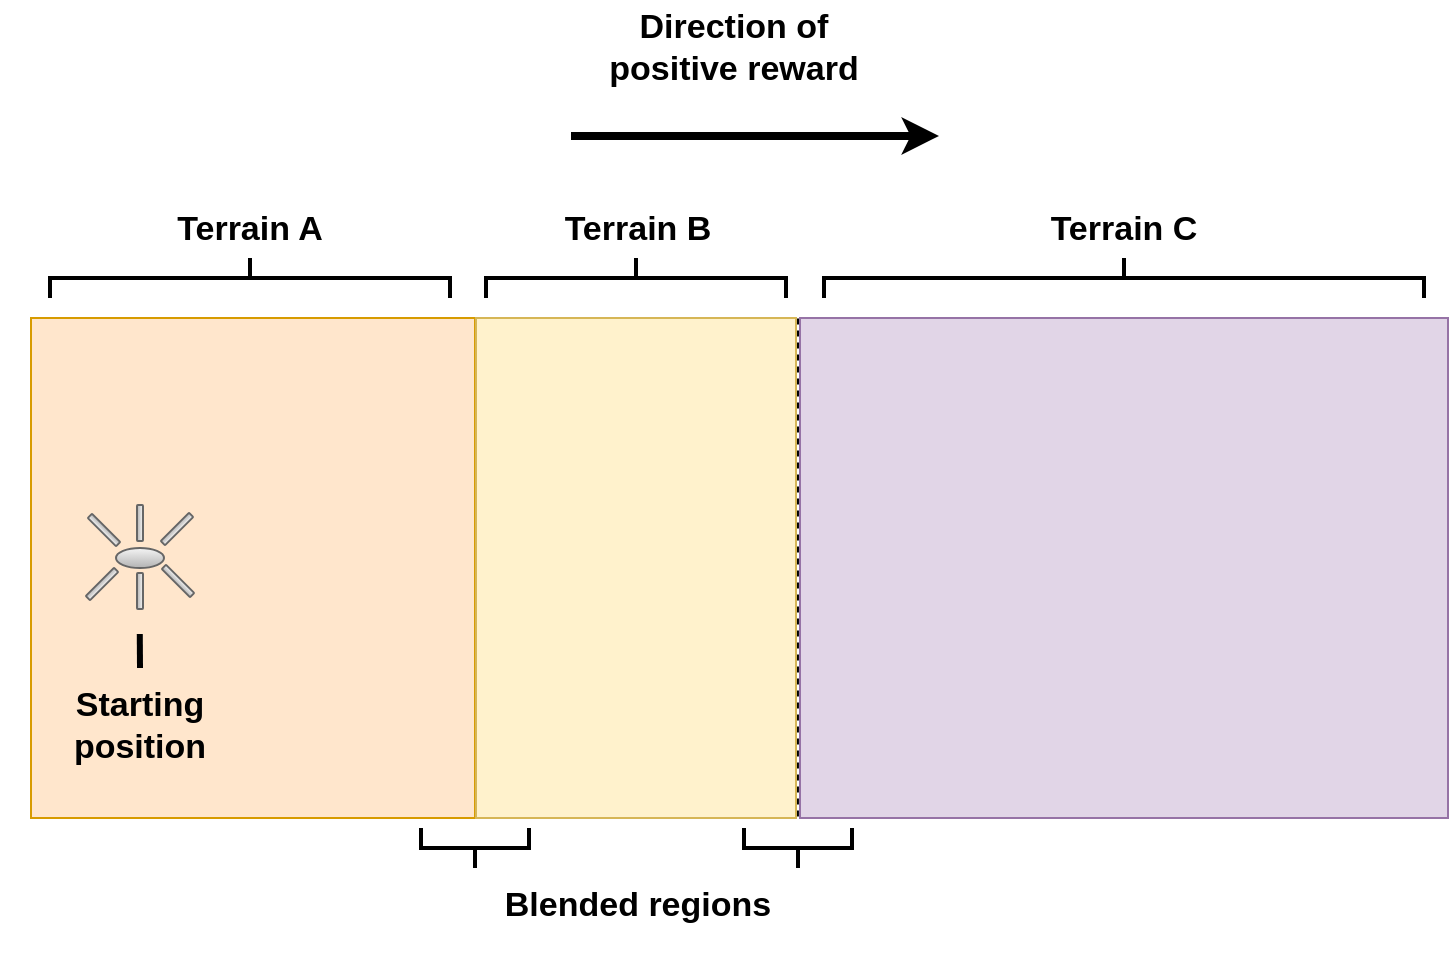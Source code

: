 <mxfile version="12.1.9" type="device" pages="1"><diagram id="0ziC3y06MpBZtwayW-U8" name="Page-1"><mxGraphModel dx="2660" dy="1698" grid="1" gridSize="10" guides="1" tooltips="1" connect="1" arrows="1" fold="1" page="1" pageScale="1" pageWidth="850" pageHeight="1100" math="0" shadow="0"><root><mxCell id="0"/><mxCell id="1" parent="0"/><mxCell id="LAggHy4nBV31ddWcTihg-4" value="" style="endArrow=none;dashed=1;html=1;entryX=0.333;entryY=0.005;entryDx=0;entryDy=0;entryPerimeter=0;exitX=0.333;exitY=0.998;exitDx=0;exitDy=0;exitPerimeter=0;" edge="1" parent="1"><mxGeometry width="50" height="50" relative="1" as="geometry"><mxPoint x="283.08" y="529.5" as="sourcePoint"/><mxPoint x="283.08" y="281.25" as="targetPoint"/></mxGeometry></mxCell><mxCell id="LAggHy4nBV31ddWcTihg-5" value="" style="endArrow=none;dashed=1;html=1;exitX=0.546;exitY=0.997;exitDx=0;exitDy=0;exitPerimeter=0;" edge="1" parent="1"><mxGeometry width="50" height="50" relative="1" as="geometry"><mxPoint x="444.96" y="529.25" as="sourcePoint"/><mxPoint x="445" y="280" as="targetPoint"/></mxGeometry></mxCell><mxCell id="LAggHy4nBV31ddWcTihg-7" value="" style="strokeWidth=2;html=1;shape=mxgraph.flowchart.annotation_2;align=left;labelPosition=right;pointerEvents=1;rotation=-90;" vertex="1" parent="1"><mxGeometry x="435" y="518" width="20" height="54" as="geometry"/></mxCell><mxCell id="LAggHy4nBV31ddWcTihg-9" value="" style="strokeWidth=2;html=1;shape=mxgraph.flowchart.annotation_2;align=left;labelPosition=right;pointerEvents=1;rotation=-90;" vertex="1" parent="1"><mxGeometry x="273.5" y="518" width="20" height="54" as="geometry"/></mxCell><mxCell id="LAggHy4nBV31ddWcTihg-12" value="" style="rounded=0;whiteSpace=wrap;html=1;fillColor=#ffe6cc;strokeColor=#d79b00;" vertex="1" parent="1"><mxGeometry x="61.5" y="280" width="222" height="250" as="geometry"/></mxCell><mxCell id="LAggHy4nBV31ddWcTihg-13" value="" style="rounded=0;whiteSpace=wrap;html=1;fillColor=#fff2cc;strokeColor=#d6b656;" vertex="1" parent="1"><mxGeometry x="284" y="280" width="160" height="250" as="geometry"/></mxCell><mxCell id="LAggHy4nBV31ddWcTihg-16" value="" style="rounded=0;whiteSpace=wrap;html=1;fillColor=#e1d5e7;strokeColor=#9673a6;" vertex="1" parent="1"><mxGeometry x="446" y="280" width="324" height="250" as="geometry"/></mxCell><mxCell id="LAggHy4nBV31ddWcTihg-17" value="&lt;span style=&quot;font-size: 17px&quot;&gt;&lt;b&gt;Blended regions&lt;/b&gt;&lt;/span&gt;" style="text;html=1;strokeColor=none;fillColor=none;align=center;verticalAlign=middle;whiteSpace=wrap;rounded=0;" vertex="1" parent="1"><mxGeometry x="295" y="549.5" width="140" height="48" as="geometry"/></mxCell><mxCell id="LAggHy4nBV31ddWcTihg-18" value="" style="strokeWidth=2;html=1;shape=mxgraph.flowchart.annotation_2;align=left;labelPosition=right;pointerEvents=1;rotation=-90;direction=west;" vertex="1" parent="1"><mxGeometry x="161" y="160" width="20" height="200" as="geometry"/></mxCell><mxCell id="LAggHy4nBV31ddWcTihg-23" value="" style="strokeWidth=2;html=1;shape=mxgraph.flowchart.annotation_2;align=left;labelPosition=right;pointerEvents=1;rotation=-90;direction=west;" vertex="1" parent="1"><mxGeometry x="354" y="185" width="20" height="150" as="geometry"/></mxCell><mxCell id="LAggHy4nBV31ddWcTihg-24" value="" style="strokeWidth=2;html=1;shape=mxgraph.flowchart.annotation_2;align=left;labelPosition=right;pointerEvents=1;rotation=-90;direction=west;" vertex="1" parent="1"><mxGeometry x="598" y="110" width="20" height="300" as="geometry"/></mxCell><mxCell id="LAggHy4nBV31ddWcTihg-25" value="&lt;span style=&quot;font-size: 17px&quot;&gt;&lt;b&gt;Terrain A&lt;/b&gt;&lt;/span&gt;" style="text;html=1;strokeColor=none;fillColor=none;align=center;verticalAlign=middle;whiteSpace=wrap;rounded=0;" vertex="1" parent="1"><mxGeometry x="101" y="212" width="140" height="48" as="geometry"/></mxCell><mxCell id="LAggHy4nBV31ddWcTihg-26" value="&lt;span style=&quot;font-size: 17px&quot;&gt;&lt;b&gt;Terrain B&lt;/b&gt;&lt;/span&gt;" style="text;html=1;strokeColor=none;fillColor=none;align=center;verticalAlign=middle;whiteSpace=wrap;rounded=0;" vertex="1" parent="1"><mxGeometry x="295" y="212" width="140" height="48" as="geometry"/></mxCell><mxCell id="LAggHy4nBV31ddWcTihg-27" value="&lt;span style=&quot;font-size: 17px&quot;&gt;&lt;b&gt;Terrain C&lt;/b&gt;&lt;/span&gt;" style="text;html=1;strokeColor=none;fillColor=none;align=center;verticalAlign=middle;whiteSpace=wrap;rounded=0;" vertex="1" parent="1"><mxGeometry x="538" y="212" width="140" height="48" as="geometry"/></mxCell><mxCell id="LAggHy4nBV31ddWcTihg-28" value="" style="endArrow=classic;html=1;strokeWidth=4;" edge="1" parent="1"><mxGeometry width="50" height="50" relative="1" as="geometry"><mxPoint x="331.5" y="189" as="sourcePoint"/><mxPoint x="515.5" y="189" as="targetPoint"/></mxGeometry></mxCell><mxCell id="LAggHy4nBV31ddWcTihg-29" value="&lt;span style=&quot;font-size: 17px&quot;&gt;&lt;b&gt;Direction of positive reward&lt;/b&gt;&lt;/span&gt;" style="text;html=1;strokeColor=none;fillColor=none;align=center;verticalAlign=middle;whiteSpace=wrap;rounded=0;" vertex="1" parent="1"><mxGeometry x="342.5" y="121" width="140" height="48" as="geometry"/></mxCell><mxCell id="LAggHy4nBV31ddWcTihg-35" value="" style="rounded=1;whiteSpace=wrap;html=1;rotation=90;gradientColor=#b3b3b3;fillColor=#f5f5f5;strokeColor=#666666;" vertex="1" parent="1"><mxGeometry x="107" y="415" width="18" height="3" as="geometry"/></mxCell><mxCell id="LAggHy4nBV31ddWcTihg-38" value="" style="rounded=1;whiteSpace=wrap;html=1;rotation=45;gradientColor=#b3b3b3;fillColor=#f5f5f5;strokeColor=#666666;" vertex="1" parent="1"><mxGeometry x="125" y="410" width="20" height="3" as="geometry"/></mxCell><mxCell id="LAggHy4nBV31ddWcTihg-40" value="" style="ellipse;whiteSpace=wrap;html=1;fillColor=#f5f5f5;strokeColor=#666666;gradientColor=#b3b3b3;" vertex="1" parent="1"><mxGeometry x="104" y="395" width="24" height="10" as="geometry"/></mxCell><mxCell id="LAggHy4nBV31ddWcTihg-42" value="" style="rounded=1;whiteSpace=wrap;html=1;rotation=135;gradientColor=#b3b3b3;fillColor=#f5f5f5;strokeColor=#666666;" vertex="1" parent="1"><mxGeometry x="87" y="411.5" width="20" height="3" as="geometry"/></mxCell><mxCell id="LAggHy4nBV31ddWcTihg-44" value="" style="rounded=1;whiteSpace=wrap;html=1;rotation=-135;gradientColor=#b3b3b3;fillColor=#f5f5f5;strokeColor=#666666;" vertex="1" parent="1"><mxGeometry x="88" y="384.5" width="20" height="3" as="geometry"/></mxCell><mxCell id="LAggHy4nBV31ddWcTihg-45" value="" style="rounded=1;whiteSpace=wrap;html=1;rotation=90;gradientColor=#b3b3b3;fillColor=#f5f5f5;strokeColor=#666666;" vertex="1" parent="1"><mxGeometry x="107" y="381" width="18" height="3" as="geometry"/></mxCell><mxCell id="LAggHy4nBV31ddWcTihg-46" value="" style="rounded=1;whiteSpace=wrap;html=1;rotation=135;gradientColor=#b3b3b3;fillColor=#f5f5f5;strokeColor=#666666;" vertex="1" parent="1"><mxGeometry x="124.5" y="384" width="20" height="3" as="geometry"/></mxCell><mxCell id="LAggHy4nBV31ddWcTihg-50" value="&lt;span style=&quot;font-size: 17px&quot;&gt;&lt;b&gt;Starting&lt;br&gt;position&lt;br&gt;&lt;/b&gt;&lt;/span&gt;" style="text;html=1;strokeColor=none;fillColor=none;align=center;verticalAlign=middle;whiteSpace=wrap;rounded=0;" vertex="1" parent="1"><mxGeometry x="46" y="460" width="140" height="48" as="geometry"/></mxCell><mxCell id="LAggHy4nBV31ddWcTihg-52" value="" style="endArrow=none;html=1;strokeWidth=3;entryX=0.245;entryY=0.632;entryDx=0;entryDy=0;entryPerimeter=0;" edge="1" parent="1" target="LAggHy4nBV31ddWcTihg-12"><mxGeometry width="50" height="50" relative="1" as="geometry"><mxPoint x="116" y="455" as="sourcePoint"/><mxPoint x="166" y="405" as="targetPoint"/></mxGeometry></mxCell></root></mxGraphModel></diagram></mxfile>